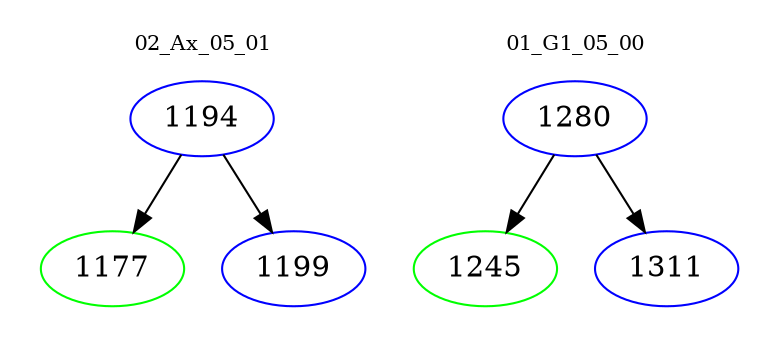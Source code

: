 digraph{
subgraph cluster_0 {
color = white
label = "02_Ax_05_01";
fontsize=10;
T0_1194 [label="1194", color="blue"]
T0_1194 -> T0_1177 [color="black"]
T0_1177 [label="1177", color="green"]
T0_1194 -> T0_1199 [color="black"]
T0_1199 [label="1199", color="blue"]
}
subgraph cluster_1 {
color = white
label = "01_G1_05_00";
fontsize=10;
T1_1280 [label="1280", color="blue"]
T1_1280 -> T1_1245 [color="black"]
T1_1245 [label="1245", color="green"]
T1_1280 -> T1_1311 [color="black"]
T1_1311 [label="1311", color="blue"]
}
}
